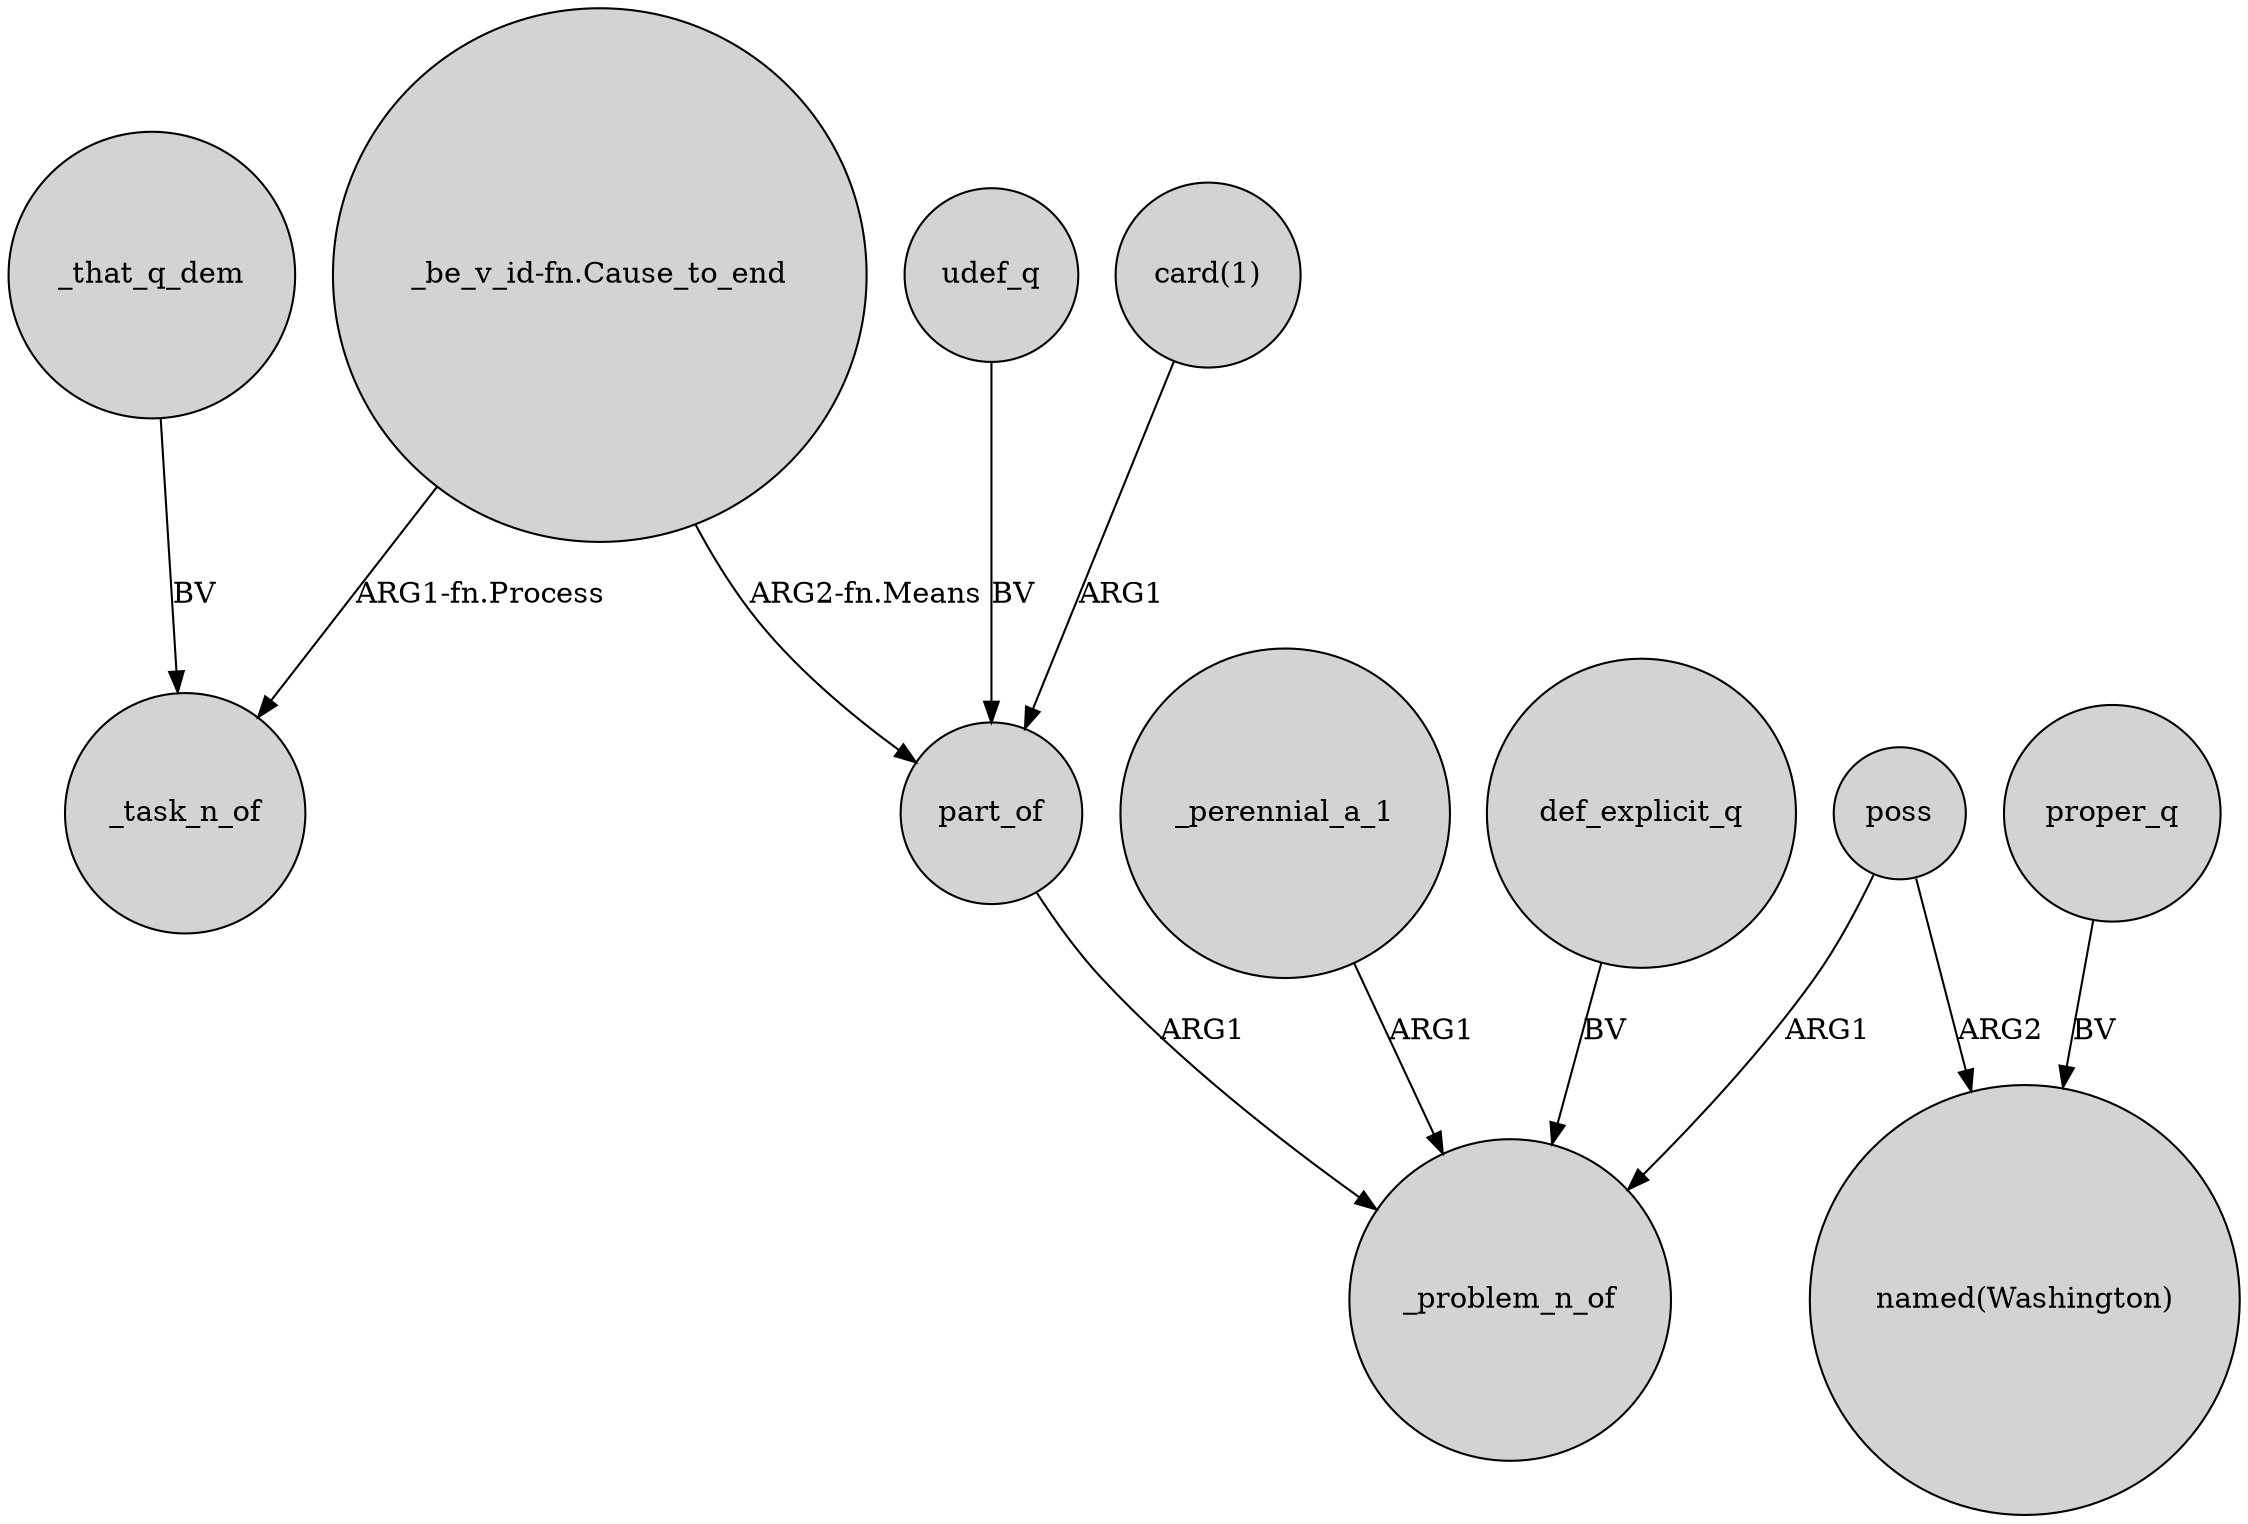 digraph {
	node [shape=circle style=filled]
	"_be_v_id-fn.Cause_to_end" -> _task_n_of [label="ARG1-fn.Process"]
	_perennial_a_1 -> _problem_n_of [label=ARG1]
	poss -> "named(Washington)" [label=ARG2]
	_that_q_dem -> _task_n_of [label=BV]
	"card(1)" -> part_of [label=ARG1]
	"_be_v_id-fn.Cause_to_end" -> part_of [label="ARG2-fn.Means"]
	udef_q -> part_of [label=BV]
	part_of -> _problem_n_of [label=ARG1]
	proper_q -> "named(Washington)" [label=BV]
	poss -> _problem_n_of [label=ARG1]
	def_explicit_q -> _problem_n_of [label=BV]
}
